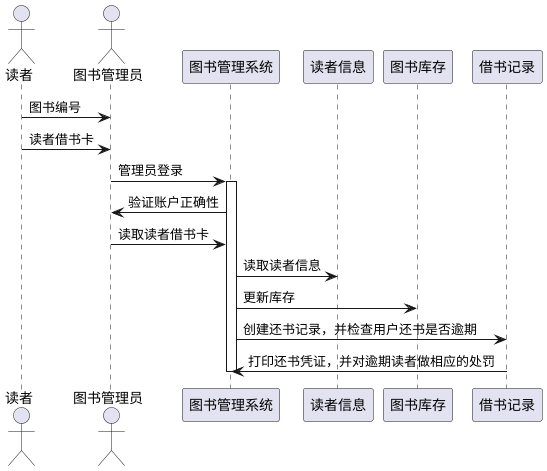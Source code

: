 @startuml
actor 读者
actor 图书管理员
participant "图书管理系统" as A
participant "读者信息" as B
participant "图书库存" as C
participant "借书记录" as D

读者->图书管理员 :图书编号
读者->图书管理员 :读者借书卡
图书管理员 -> A: 管理员登录
activate A
A->图书管理员:验证账户正确性
图书管理员 -> A: 读取读者借书卡
A -> B: 读取读者信息
A -> C: 更新库存
deactivate C
A -> D: 创建还书记录，并检查用户还书是否逾期
D -> A:打印还书凭证，并对逾期读者做相应的处罚
deactivate D
deactivate A

@enduml